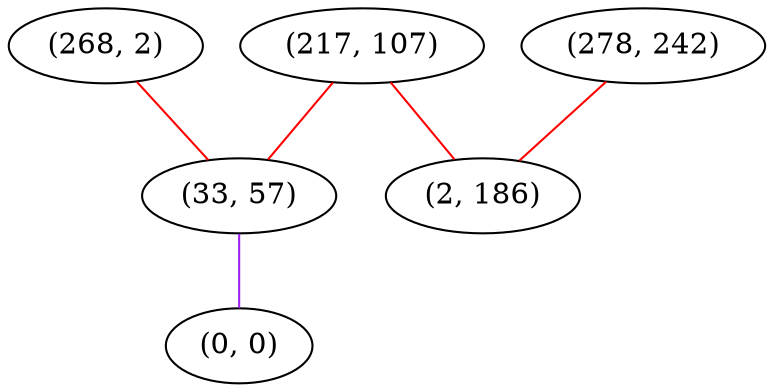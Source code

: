 graph "" {
"(268, 2)";
"(217, 107)";
"(33, 57)";
"(0, 0)";
"(278, 242)";
"(2, 186)";
"(268, 2)" -- "(33, 57)"  [color=red, key=0, weight=1];
"(217, 107)" -- "(33, 57)"  [color=red, key=0, weight=1];
"(217, 107)" -- "(2, 186)"  [color=red, key=0, weight=1];
"(33, 57)" -- "(0, 0)"  [color=purple, key=0, weight=4];
"(278, 242)" -- "(2, 186)"  [color=red, key=0, weight=1];
}
